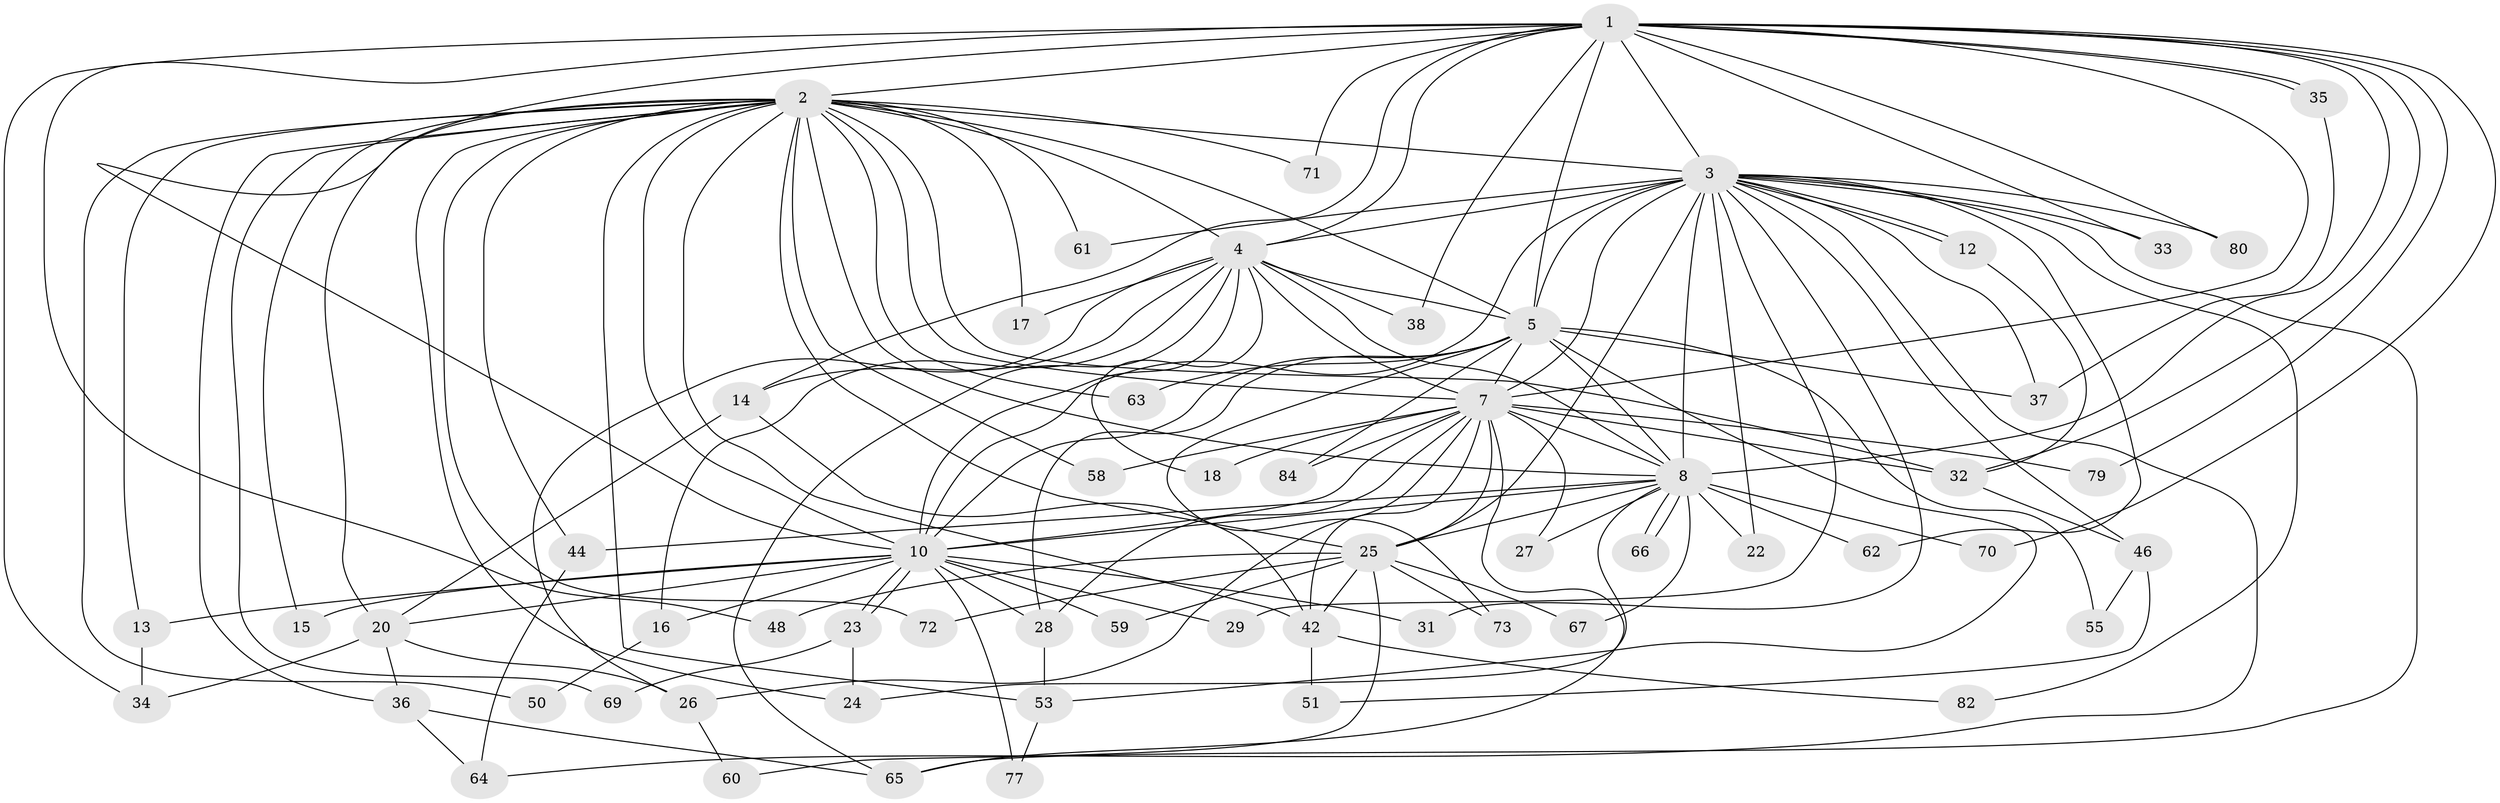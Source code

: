 // Generated by graph-tools (version 1.1) at 2025/51/02/27/25 19:51:43]
// undirected, 60 vertices, 148 edges
graph export_dot {
graph [start="1"]
  node [color=gray90,style=filled];
  1 [super="+56"];
  2 [super="+19"];
  3 [super="+52"];
  4 [super="+9"];
  5 [super="+6"];
  7 [super="+54"];
  8 [super="+47"];
  10 [super="+11"];
  12;
  13 [super="+76"];
  14 [super="+81"];
  15;
  16;
  17;
  18;
  20 [super="+21"];
  22;
  23;
  24 [super="+45"];
  25 [super="+41"];
  26 [super="+39"];
  27;
  28 [super="+49"];
  29 [super="+30"];
  31;
  32 [super="+40"];
  33;
  34;
  35;
  36 [super="+78"];
  37 [super="+57"];
  38;
  42 [super="+43"];
  44;
  46;
  48;
  50;
  51;
  53 [super="+68"];
  55 [super="+83"];
  58;
  59;
  60;
  61;
  62;
  63;
  64 [super="+74"];
  65 [super="+75"];
  66;
  67;
  69;
  70;
  71;
  72;
  73;
  77;
  79;
  80;
  82;
  84;
  1 -- 2;
  1 -- 3;
  1 -- 4 [weight=2];
  1 -- 5 [weight=2];
  1 -- 7 [weight=2];
  1 -- 8;
  1 -- 10;
  1 -- 14;
  1 -- 32;
  1 -- 33;
  1 -- 34;
  1 -- 35;
  1 -- 35;
  1 -- 38;
  1 -- 48;
  1 -- 70;
  1 -- 79;
  1 -- 80;
  1 -- 71;
  2 -- 3 [weight=2];
  2 -- 4 [weight=2];
  2 -- 5 [weight=2];
  2 -- 7;
  2 -- 8;
  2 -- 10 [weight=2];
  2 -- 13;
  2 -- 15;
  2 -- 17;
  2 -- 20;
  2 -- 32;
  2 -- 36;
  2 -- 42;
  2 -- 44;
  2 -- 50;
  2 -- 58;
  2 -- 61;
  2 -- 63;
  2 -- 69;
  2 -- 71;
  2 -- 72;
  2 -- 24;
  2 -- 25;
  2 -- 53;
  3 -- 4 [weight=2];
  3 -- 5 [weight=2];
  3 -- 7 [weight=2];
  3 -- 8;
  3 -- 10;
  3 -- 12;
  3 -- 12;
  3 -- 22;
  3 -- 25;
  3 -- 29 [weight=2];
  3 -- 31;
  3 -- 33;
  3 -- 37;
  3 -- 46;
  3 -- 62;
  3 -- 64;
  3 -- 82;
  3 -- 80;
  3 -- 65;
  3 -- 61;
  4 -- 5 [weight=4];
  4 -- 7 [weight=2];
  4 -- 8 [weight=2];
  4 -- 10 [weight=2];
  4 -- 16;
  4 -- 17;
  4 -- 18;
  4 -- 65;
  4 -- 38;
  4 -- 14;
  4 -- 26;
  5 -- 7 [weight=2];
  5 -- 8 [weight=2];
  5 -- 10 [weight=2];
  5 -- 55 [weight=2];
  5 -- 63;
  5 -- 73;
  5 -- 84;
  5 -- 53;
  5 -- 28;
  5 -- 37;
  7 -- 8;
  7 -- 10;
  7 -- 18;
  7 -- 25;
  7 -- 27;
  7 -- 28;
  7 -- 58;
  7 -- 79;
  7 -- 84;
  7 -- 26;
  7 -- 32;
  7 -- 42;
  7 -- 65;
  8 -- 10;
  8 -- 22;
  8 -- 24;
  8 -- 27;
  8 -- 44;
  8 -- 62;
  8 -- 66;
  8 -- 66;
  8 -- 67;
  8 -- 70;
  8 -- 25;
  10 -- 13;
  10 -- 15;
  10 -- 16;
  10 -- 20;
  10 -- 23;
  10 -- 23;
  10 -- 28;
  10 -- 29;
  10 -- 31;
  10 -- 59;
  10 -- 77;
  12 -- 32;
  13 -- 34;
  14 -- 42;
  14 -- 20;
  16 -- 50;
  20 -- 26;
  20 -- 34;
  20 -- 36;
  23 -- 24;
  23 -- 69;
  25 -- 48;
  25 -- 67;
  25 -- 72;
  25 -- 73;
  25 -- 42;
  25 -- 59;
  25 -- 60;
  26 -- 60;
  28 -- 53;
  32 -- 46;
  35 -- 37;
  36 -- 64;
  36 -- 65;
  42 -- 51;
  42 -- 82;
  44 -- 64;
  46 -- 51;
  46 -- 55;
  53 -- 77;
}
